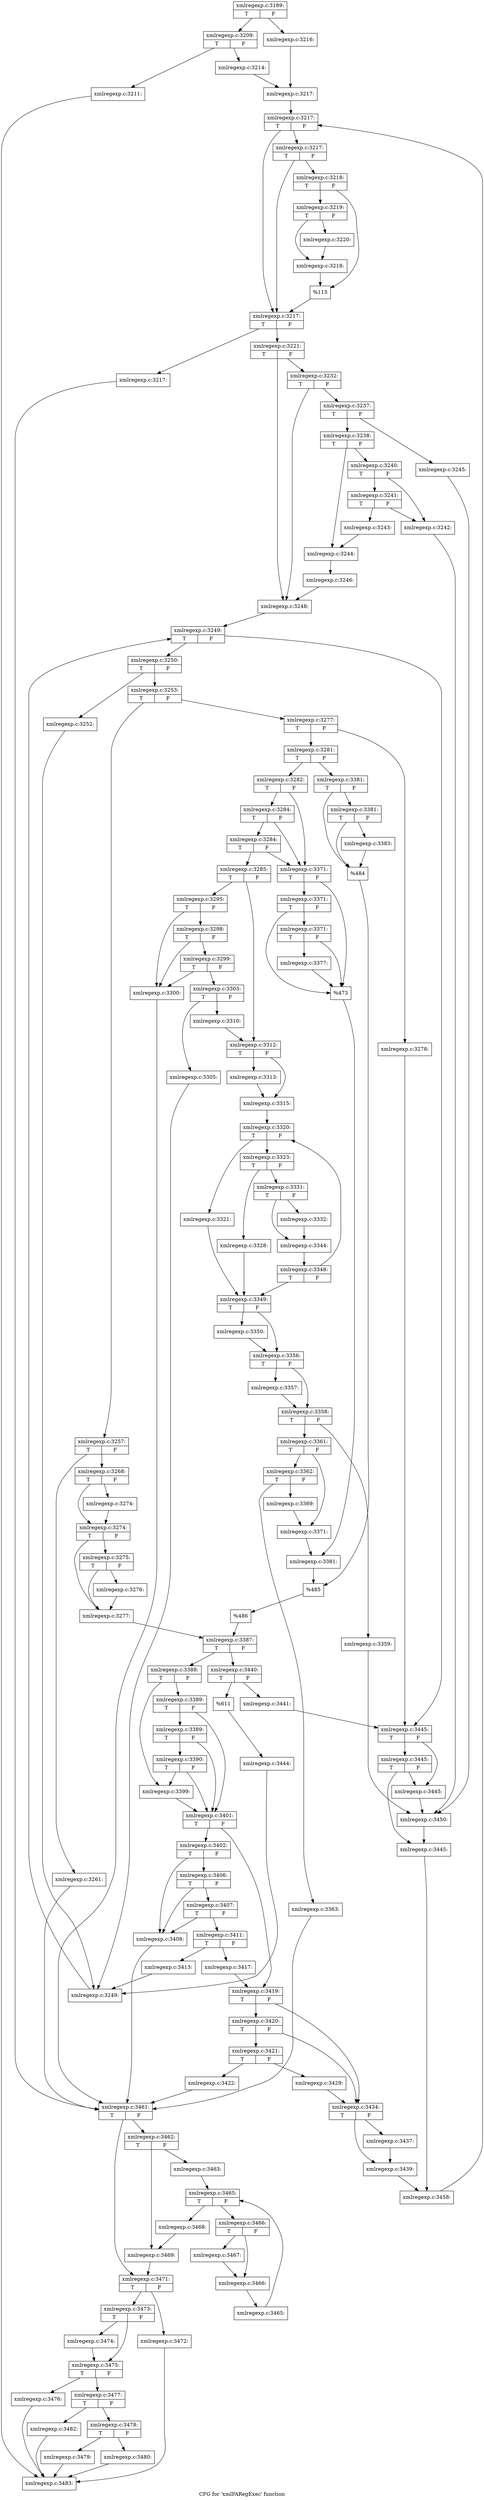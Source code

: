 digraph "CFG for 'xmlFARegExec' function" {
	label="CFG for 'xmlFARegExec' function";

	Node0x4383250 [shape=record,label="{xmlregexp.c:3189:|{<s0>T|<s1>F}}"];
	Node0x4383250 -> Node0x43b4a50;
	Node0x4383250 -> Node0x43b4af0;
	Node0x43b4a50 [shape=record,label="{xmlregexp.c:3209:|{<s0>T|<s1>F}}"];
	Node0x43b4a50 -> Node0x43b5640;
	Node0x43b4a50 -> Node0x43b5690;
	Node0x43b5640 [shape=record,label="{xmlregexp.c:3211:}"];
	Node0x43b5640 -> Node0x43a9040;
	Node0x43b5690 [shape=record,label="{xmlregexp.c:3214:}"];
	Node0x43b5690 -> Node0x43b4aa0;
	Node0x43b4af0 [shape=record,label="{xmlregexp.c:3216:}"];
	Node0x43b4af0 -> Node0x43b4aa0;
	Node0x43b4aa0 [shape=record,label="{xmlregexp.c:3217:}"];
	Node0x43b4aa0 -> Node0x43b69f0;
	Node0x43b69f0 [shape=record,label="{xmlregexp.c:3217:|{<s0>T|<s1>F}}"];
	Node0x43b69f0 -> Node0x43b6cf0;
	Node0x43b69f0 -> Node0x43b6c50;
	Node0x43b6cf0 [shape=record,label="{xmlregexp.c:3217:|{<s0>T|<s1>F}}"];
	Node0x43b6cf0 -> Node0x43b6ca0;
	Node0x43b6cf0 -> Node0x43b6c50;
	Node0x43b6ca0 [shape=record,label="{xmlregexp.c:3218:|{<s0>T|<s1>F}}"];
	Node0x43b6ca0 -> Node0x43b73e0;
	Node0x43b6ca0 -> Node0x43b7430;
	Node0x43b7430 [shape=record,label="{xmlregexp.c:3219:|{<s0>T|<s1>F}}"];
	Node0x43b7430 -> Node0x43b7c80;
	Node0x43b7430 -> Node0x43b7c30;
	Node0x43b7c80 [shape=record,label="{xmlregexp.c:3220:}"];
	Node0x43b7c80 -> Node0x43b7c30;
	Node0x43b7c30 [shape=record,label="{xmlregexp.c:3218:}"];
	Node0x43b7c30 -> Node0x43b73e0;
	Node0x43b73e0 [shape=record,label="{%115}"];
	Node0x43b73e0 -> Node0x43b6c50;
	Node0x43b6c50 [shape=record,label="{xmlregexp.c:3217:|{<s0>T|<s1>F}}"];
	Node0x43b6c50 -> Node0x43b7360;
	Node0x43b6c50 -> Node0x43b6bd0;
	Node0x43b7360 [shape=record,label="{xmlregexp.c:3221:|{<s0>T|<s1>F}}"];
	Node0x43b7360 -> Node0x43b8f90;
	Node0x43b7360 -> Node0x43b8f40;
	Node0x43b8f90 [shape=record,label="{xmlregexp.c:3232:|{<s0>T|<s1>F}}"];
	Node0x43b8f90 -> Node0x43b8ef0;
	Node0x43b8f90 -> Node0x43b8f40;
	Node0x43b8ef0 [shape=record,label="{xmlregexp.c:3237:|{<s0>T|<s1>F}}"];
	Node0x43b8ef0 -> Node0x43b9af0;
	Node0x43b8ef0 -> Node0x43b9b90;
	Node0x43b9af0 [shape=record,label="{xmlregexp.c:3238:|{<s0>T|<s1>F}}"];
	Node0x43b9af0 -> Node0x43ba930;
	Node0x43b9af0 -> Node0x43ba980;
	Node0x43ba930 [shape=record,label="{xmlregexp.c:3240:|{<s0>T|<s1>F}}"];
	Node0x43ba930 -> Node0x43bb150;
	Node0x43ba930 -> Node0x43bb0b0;
	Node0x43bb150 [shape=record,label="{xmlregexp.c:3241:|{<s0>T|<s1>F}}"];
	Node0x43bb150 -> Node0x43bb100;
	Node0x43bb150 -> Node0x43bb0b0;
	Node0x43bb0b0 [shape=record,label="{xmlregexp.c:3242:}"];
	Node0x43bb0b0 -> Node0x43bb7a0;
	Node0x43bb100 [shape=record,label="{xmlregexp.c:3243:}"];
	Node0x43bb100 -> Node0x43ba980;
	Node0x43ba980 [shape=record,label="{xmlregexp.c:3244:}"];
	Node0x43ba980 -> Node0x43b9b40;
	Node0x43b9b90 [shape=record,label="{xmlregexp.c:3245:}"];
	Node0x43b9b90 -> Node0x43bb7a0;
	Node0x43b9b40 [shape=record,label="{xmlregexp.c:3246:}"];
	Node0x43b9b40 -> Node0x43b8f40;
	Node0x43b8f40 [shape=record,label="{xmlregexp.c:3248:}"];
	Node0x43b8f40 -> Node0x43bc820;
	Node0x43bc820 [shape=record,label="{xmlregexp.c:3249:|{<s0>T|<s1>F}}"];
	Node0x43bc820 -> Node0x43bcb00;
	Node0x43bc820 -> Node0x43bc790;
	Node0x43bcb00 [shape=record,label="{xmlregexp.c:3250:|{<s0>T|<s1>F}}"];
	Node0x43bcb00 -> Node0x43bd800;
	Node0x43bcb00 -> Node0x43bd850;
	Node0x43bd800 [shape=record,label="{xmlregexp.c:3252:}"];
	Node0x43bd800 -> Node0x43bca70;
	Node0x43bd850 [shape=record,label="{xmlregexp.c:3253:|{<s0>T|<s1>F}}"];
	Node0x43bd850 -> Node0x43be1f0;
	Node0x43bd850 -> Node0x43be290;
	Node0x43be1f0 [shape=record,label="{xmlregexp.c:3257:|{<s0>T|<s1>F}}"];
	Node0x43be1f0 -> Node0x43bed20;
	Node0x43be1f0 -> Node0x43bed70;
	Node0x43bed20 [shape=record,label="{xmlregexp.c:3261:}"];
	Node0x43bed20 -> Node0x43bf3a0;
	Node0x43bed70 [shape=record,label="{xmlregexp.c:3268:|{<s0>T|<s1>F}}"];
	Node0x43bed70 -> Node0x43c0250;
	Node0x43bed70 -> Node0x43c0200;
	Node0x43c0250 [shape=record,label="{xmlregexp.c:3274:}"];
	Node0x43c0250 -> Node0x43c0200;
	Node0x43c0200 [shape=record,label="{xmlregexp.c:3274:|{<s0>T|<s1>F}}"];
	Node0x43c0200 -> Node0x43c0c90;
	Node0x43c0200 -> Node0x43c0c40;
	Node0x43c0c90 [shape=record,label="{xmlregexp.c:3275:|{<s0>T|<s1>F}}"];
	Node0x43c0c90 -> Node0x43c0bf0;
	Node0x43c0c90 -> Node0x43c0c40;
	Node0x43c0bf0 [shape=record,label="{xmlregexp.c:3276:}"];
	Node0x43c0bf0 -> Node0x43c0c40;
	Node0x43c0c40 [shape=record,label="{xmlregexp.c:3277:}"];
	Node0x43c0c40 -> Node0x43be240;
	Node0x43be290 [shape=record,label="{xmlregexp.c:3277:|{<s0>T|<s1>F}}"];
	Node0x43be290 -> Node0x43c16d0;
	Node0x43be290 -> Node0x43c1770;
	Node0x43c16d0 [shape=record,label="{xmlregexp.c:3278:}"];
	Node0x43c16d0 -> Node0x43bc790;
	Node0x43c1770 [shape=record,label="{xmlregexp.c:3281:|{<s0>T|<s1>F}}"];
	Node0x43c1770 -> Node0x43c1fc0;
	Node0x43c1770 -> Node0x43c2060;
	Node0x43c1fc0 [shape=record,label="{xmlregexp.c:3282:|{<s0>T|<s1>F}}"];
	Node0x43c1fc0 -> Node0x43c3b60;
	Node0x43c1fc0 -> Node0x43c3ac0;
	Node0x43c3b60 [shape=record,label="{xmlregexp.c:3284:|{<s0>T|<s1>F}}"];
	Node0x43c3b60 -> Node0x43c3b10;
	Node0x43c3b60 -> Node0x43c3ac0;
	Node0x43c3b10 [shape=record,label="{xmlregexp.c:3284:|{<s0>T|<s1>F}}"];
	Node0x43c3b10 -> Node0x43c3670;
	Node0x43c3b10 -> Node0x43c3ac0;
	Node0x43c3670 [shape=record,label="{xmlregexp.c:3285:|{<s0>T|<s1>F}}"];
	Node0x43c3670 -> Node0x43c4a80;
	Node0x43c3670 -> Node0x43c4ad0;
	Node0x43c4a80 [shape=record,label="{xmlregexp.c:3295:|{<s0>T|<s1>F}}"];
	Node0x43c4a80 -> Node0x43c5210;
	Node0x43c4a80 -> Node0x43c5330;
	Node0x43c5330 [shape=record,label="{xmlregexp.c:3298:|{<s0>T|<s1>F}}"];
	Node0x43c5330 -> Node0x43c5210;
	Node0x43c5330 -> Node0x43c52b0;
	Node0x43c52b0 [shape=record,label="{xmlregexp.c:3299:|{<s0>T|<s1>F}}"];
	Node0x43c52b0 -> Node0x43c5210;
	Node0x43c52b0 -> Node0x43c5260;
	Node0x43c5210 [shape=record,label="{xmlregexp.c:3300:}"];
	Node0x43c5210 -> Node0x43bf3a0;
	Node0x43c5260 [shape=record,label="{xmlregexp.c:3303:|{<s0>T|<s1>F}}"];
	Node0x43c5260 -> Node0x43c6910;
	Node0x43c5260 -> Node0x43c6960;
	Node0x43c6910 [shape=record,label="{xmlregexp.c:3305:}"];
	Node0x43c6910 -> Node0x43bca70;
	Node0x43c6960 [shape=record,label="{xmlregexp.c:3310:}"];
	Node0x43c6960 -> Node0x43c4ad0;
	Node0x43c4ad0 [shape=record,label="{xmlregexp.c:3312:|{<s0>T|<s1>F}}"];
	Node0x43c4ad0 -> Node0x43c7990;
	Node0x43c4ad0 -> Node0x43c79e0;
	Node0x43c7990 [shape=record,label="{xmlregexp.c:3313:}"];
	Node0x43c7990 -> Node0x43c79e0;
	Node0x43c79e0 [shape=record,label="{xmlregexp.c:3315:}"];
	Node0x43c79e0 -> Node0x43c8680;
	Node0x43c8680 [shape=record,label="{xmlregexp.c:3320:|{<s0>T|<s1>F}}"];
	Node0x43c8680 -> Node0x43c88f0;
	Node0x43c8680 -> Node0x43c8940;
	Node0x43c88f0 [shape=record,label="{xmlregexp.c:3321:}"];
	Node0x43c88f0 -> Node0x43c85e0;
	Node0x43c8940 [shape=record,label="{xmlregexp.c:3323:|{<s0>T|<s1>F}}"];
	Node0x43c8940 -> Node0x43c9280;
	Node0x43c8940 -> Node0x43c92d0;
	Node0x43c9280 [shape=record,label="{xmlregexp.c:3328:}"];
	Node0x43c9280 -> Node0x43c85e0;
	Node0x43c92d0 [shape=record,label="{xmlregexp.c:3331:|{<s0>T|<s1>F}}"];
	Node0x43c92d0 -> Node0x426fc00;
	Node0x43c92d0 -> Node0x426fc50;
	Node0x426fc00 [shape=record,label="{xmlregexp.c:3332:}"];
	Node0x426fc00 -> Node0x426fc50;
	Node0x426fc50 [shape=record,label="{xmlregexp.c:3344:}"];
	Node0x426fc50 -> Node0x43c8630;
	Node0x43c8630 [shape=record,label="{xmlregexp.c:3348:|{<s0>T|<s1>F}}"];
	Node0x43c8630 -> Node0x43c8680;
	Node0x43c8630 -> Node0x43c85e0;
	Node0x43c85e0 [shape=record,label="{xmlregexp.c:3349:|{<s0>T|<s1>F}}"];
	Node0x43c85e0 -> Node0x4272780;
	Node0x43c85e0 -> Node0x42727d0;
	Node0x4272780 [shape=record,label="{xmlregexp.c:3350:}"];
	Node0x4272780 -> Node0x42727d0;
	Node0x42727d0 [shape=record,label="{xmlregexp.c:3356:|{<s0>T|<s1>F}}"];
	Node0x42727d0 -> Node0x4272ec0;
	Node0x42727d0 -> Node0x4272f10;
	Node0x4272ec0 [shape=record,label="{xmlregexp.c:3357:}"];
	Node0x4272ec0 -> Node0x4272f10;
	Node0x4272f10 [shape=record,label="{xmlregexp.c:3358:|{<s0>T|<s1>F}}"];
	Node0x4272f10 -> Node0x42733a0;
	Node0x4272f10 -> Node0x42733f0;
	Node0x42733a0 [shape=record,label="{xmlregexp.c:3359:}"];
	Node0x42733a0 -> Node0x43bb7a0;
	Node0x42733f0 [shape=record,label="{xmlregexp.c:3361:|{<s0>T|<s1>F}}"];
	Node0x42733f0 -> Node0x4273870;
	Node0x42733f0 -> Node0x42738c0;
	Node0x4273870 [shape=record,label="{xmlregexp.c:3362:|{<s0>T|<s1>F}}"];
	Node0x4273870 -> Node0x4273db0;
	Node0x4273870 -> Node0x4273e00;
	Node0x4273db0 [shape=record,label="{xmlregexp.c:3363:}"];
	Node0x4273db0 -> Node0x43bf3a0;
	Node0x4273e00 [shape=record,label="{xmlregexp.c:3369:}"];
	Node0x4273e00 -> Node0x42738c0;
	Node0x42738c0 [shape=record,label="{xmlregexp.c:3371:}"];
	Node0x42738c0 -> Node0x43c3a70;
	Node0x43c3ac0 [shape=record,label="{xmlregexp.c:3371:|{<s0>T|<s1>F}}"];
	Node0x43c3ac0 -> Node0x4274e90;
	Node0x43c3ac0 -> Node0x4274dc0;
	Node0x4274e90 [shape=record,label="{xmlregexp.c:3371:|{<s0>T|<s1>F}}"];
	Node0x4274e90 -> Node0x4274e10;
	Node0x4274e90 -> Node0x4274dc0;
	Node0x4274e10 [shape=record,label="{xmlregexp.c:3371:|{<s0>T|<s1>F}}"];
	Node0x4274e10 -> Node0x4274d70;
	Node0x4274e10 -> Node0x4274dc0;
	Node0x4274d70 [shape=record,label="{xmlregexp.c:3377:}"];
	Node0x4274d70 -> Node0x4274dc0;
	Node0x4274dc0 [shape=record,label="{%473}"];
	Node0x4274dc0 -> Node0x43c3a70;
	Node0x43c3a70 [shape=record,label="{xmlregexp.c:3381:}"];
	Node0x43c3a70 -> Node0x43c2010;
	Node0x43c2060 [shape=record,label="{xmlregexp.c:3381:|{<s0>T|<s1>F}}"];
	Node0x43c2060 -> Node0x4276020;
	Node0x43c2060 -> Node0x4275fd0;
	Node0x4276020 [shape=record,label="{xmlregexp.c:3381:|{<s0>T|<s1>F}}"];
	Node0x4276020 -> Node0x4275f80;
	Node0x4276020 -> Node0x4275fd0;
	Node0x4275f80 [shape=record,label="{xmlregexp.c:3383:}"];
	Node0x4275f80 -> Node0x4275fd0;
	Node0x4275fd0 [shape=record,label="{%484}"];
	Node0x4275fd0 -> Node0x43c2010;
	Node0x43c2010 [shape=record,label="{%485}"];
	Node0x43c2010 -> Node0x43c1720;
	Node0x43c1720 [shape=record,label="{%486}"];
	Node0x43c1720 -> Node0x43be240;
	Node0x43be240 [shape=record,label="{xmlregexp.c:3387:|{<s0>T|<s1>F}}"];
	Node0x43be240 -> Node0x4276f40;
	Node0x43be240 -> Node0x4276fe0;
	Node0x4276f40 [shape=record,label="{xmlregexp.c:3388:|{<s0>T|<s1>F}}"];
	Node0x4276f40 -> Node0x42773a0;
	Node0x4276f40 -> Node0x4277440;
	Node0x4277440 [shape=record,label="{xmlregexp.c:3389:|{<s0>T|<s1>F}}"];
	Node0x4277440 -> Node0x4277870;
	Node0x4277440 -> Node0x42773f0;
	Node0x4277870 [shape=record,label="{xmlregexp.c:3389:|{<s0>T|<s1>F}}"];
	Node0x4277870 -> Node0x42777f0;
	Node0x4277870 -> Node0x42773f0;
	Node0x42777f0 [shape=record,label="{xmlregexp.c:3390:|{<s0>T|<s1>F}}"];
	Node0x42777f0 -> Node0x42773a0;
	Node0x42777f0 -> Node0x42773f0;
	Node0x42773a0 [shape=record,label="{xmlregexp.c:3399:}"];
	Node0x42773a0 -> Node0x42773f0;
	Node0x42773f0 [shape=record,label="{xmlregexp.c:3401:|{<s0>T|<s1>F}}"];
	Node0x42773f0 -> Node0x4278810;
	Node0x42773f0 -> Node0x4278860;
	Node0x4278810 [shape=record,label="{xmlregexp.c:3402:|{<s0>T|<s1>F}}"];
	Node0x4278810 -> Node0x4279020;
	Node0x4278810 -> Node0x4279140;
	Node0x4279140 [shape=record,label="{xmlregexp.c:3406:|{<s0>T|<s1>F}}"];
	Node0x4279140 -> Node0x4279020;
	Node0x4279140 -> Node0x42790c0;
	Node0x42790c0 [shape=record,label="{xmlregexp.c:3407:|{<s0>T|<s1>F}}"];
	Node0x42790c0 -> Node0x4279020;
	Node0x42790c0 -> Node0x4279070;
	Node0x4279020 [shape=record,label="{xmlregexp.c:3408:}"];
	Node0x4279020 -> Node0x43bf3a0;
	Node0x4279070 [shape=record,label="{xmlregexp.c:3411:|{<s0>T|<s1>F}}"];
	Node0x4279070 -> Node0x427a7a0;
	Node0x4279070 -> Node0x427a7f0;
	Node0x427a7a0 [shape=record,label="{xmlregexp.c:3413:}"];
	Node0x427a7a0 -> Node0x43bca70;
	Node0x427a7f0 [shape=record,label="{xmlregexp.c:3417:}"];
	Node0x427a7f0 -> Node0x4278860;
	Node0x4278860 [shape=record,label="{xmlregexp.c:3419:|{<s0>T|<s1>F}}"];
	Node0x4278860 -> Node0x427b900;
	Node0x4278860 -> Node0x427b8b0;
	Node0x427b900 [shape=record,label="{xmlregexp.c:3420:|{<s0>T|<s1>F}}"];
	Node0x427b900 -> Node0x427b860;
	Node0x427b900 -> Node0x427b8b0;
	Node0x427b860 [shape=record,label="{xmlregexp.c:3421:|{<s0>T|<s1>F}}"];
	Node0x427b860 -> Node0x427c150;
	Node0x427b860 -> Node0x427c1a0;
	Node0x427c150 [shape=record,label="{xmlregexp.c:3422:}"];
	Node0x427c150 -> Node0x43bf3a0;
	Node0x427c1a0 [shape=record,label="{xmlregexp.c:3429:}"];
	Node0x427c1a0 -> Node0x427b8b0;
	Node0x427b8b0 [shape=record,label="{xmlregexp.c:3434:|{<s0>T|<s1>F}}"];
	Node0x427b8b0 -> Node0x427d8f0;
	Node0x427b8b0 -> Node0x427d940;
	Node0x427d8f0 [shape=record,label="{xmlregexp.c:3437:}"];
	Node0x427d8f0 -> Node0x427d940;
	Node0x427d940 [shape=record,label="{xmlregexp.c:3439:}"];
	Node0x427d940 -> Node0x427e1d0;
	Node0x4276fe0 [shape=record,label="{xmlregexp.c:3440:|{<s0>T|<s1>F}}"];
	Node0x4276fe0 -> Node0x427e380;
	Node0x4276fe0 -> Node0x427e3d0;
	Node0x427e380 [shape=record,label="{xmlregexp.c:3441:}"];
	Node0x427e380 -> Node0x43bc790;
	Node0x427e3d0 [shape=record,label="{%611}"];
	Node0x427e3d0 -> Node0x4276f90;
	Node0x4276f90 [shape=record,label="{xmlregexp.c:3444:}"];
	Node0x4276f90 -> Node0x43bca70;
	Node0x43bca70 [shape=record,label="{xmlregexp.c:3249:}"];
	Node0x43bca70 -> Node0x43bc820;
	Node0x43bc790 [shape=record,label="{xmlregexp.c:3445:|{<s0>T|<s1>F}}"];
	Node0x43bc790 -> Node0x427ef90;
	Node0x43bc790 -> Node0x427f030;
	Node0x427f030 [shape=record,label="{xmlregexp.c:3445:|{<s0>T|<s1>F}}"];
	Node0x427f030 -> Node0x427ef90;
	Node0x427f030 -> Node0x427efe0;
	Node0x427ef90 [shape=record,label="{xmlregexp.c:3445:}"];
	Node0x427ef90 -> Node0x43bb7a0;
	Node0x43bb7a0 [shape=record,label="{xmlregexp.c:3450:}"];
	Node0x43bb7a0 -> Node0x427efe0;
	Node0x427efe0 [shape=record,label="{xmlregexp.c:3445:}"];
	Node0x427efe0 -> Node0x427e1d0;
	Node0x427e1d0 [shape=record,label="{xmlregexp.c:3458:}"];
	Node0x427e1d0 -> Node0x43b69f0;
	Node0x43b6bd0 [shape=record,label="{xmlregexp.c:3217:}"];
	Node0x43b6bd0 -> Node0x43bf3a0;
	Node0x43bf3a0 [shape=record,label="{xmlregexp.c:3461:|{<s0>T|<s1>F}}"];
	Node0x43bf3a0 -> Node0x427ffe0;
	Node0x43bf3a0 -> Node0x4280030;
	Node0x427ffe0 [shape=record,label="{xmlregexp.c:3462:|{<s0>T|<s1>F}}"];
	Node0x427ffe0 -> Node0x4280520;
	Node0x427ffe0 -> Node0x4280570;
	Node0x4280520 [shape=record,label="{xmlregexp.c:3463:}"];
	Node0x4280520 -> Node0x4280e00;
	Node0x4280e00 [shape=record,label="{xmlregexp.c:3465:|{<s0>T|<s1>F}}"];
	Node0x4280e00 -> Node0x4281080;
	Node0x4280e00 -> Node0x4280c60;
	Node0x4281080 [shape=record,label="{xmlregexp.c:3466:|{<s0>T|<s1>F}}"];
	Node0x4281080 -> Node0x42814e0;
	Node0x4281080 -> Node0x4281530;
	Node0x42814e0 [shape=record,label="{xmlregexp.c:3467:}"];
	Node0x42814e0 -> Node0x4281530;
	Node0x4281530 [shape=record,label="{xmlregexp.c:3466:}"];
	Node0x4281530 -> Node0x4280ff0;
	Node0x4280ff0 [shape=record,label="{xmlregexp.c:3465:}"];
	Node0x4280ff0 -> Node0x4280e00;
	Node0x4280c60 [shape=record,label="{xmlregexp.c:3468:}"];
	Node0x4280c60 -> Node0x4280570;
	Node0x4280570 [shape=record,label="{xmlregexp.c:3469:}"];
	Node0x4280570 -> Node0x4280030;
	Node0x4280030 [shape=record,label="{xmlregexp.c:3471:|{<s0>T|<s1>F}}"];
	Node0x4280030 -> Node0x42829a0;
	Node0x4280030 -> Node0x42829f0;
	Node0x42829a0 [shape=record,label="{xmlregexp.c:3472:}"];
	Node0x42829a0 -> Node0x43a9040;
	Node0x42829f0 [shape=record,label="{xmlregexp.c:3473:|{<s0>T|<s1>F}}"];
	Node0x42829f0 -> Node0x4282fe0;
	Node0x42829f0 -> Node0x4283030;
	Node0x4282fe0 [shape=record,label="{xmlregexp.c:3474:}"];
	Node0x4282fe0 -> Node0x4283030;
	Node0x4283030 [shape=record,label="{xmlregexp.c:3475:|{<s0>T|<s1>F}}"];
	Node0x4283030 -> Node0x4283820;
	Node0x4283030 -> Node0x4283870;
	Node0x4283820 [shape=record,label="{xmlregexp.c:3476:}"];
	Node0x4283820 -> Node0x43a9040;
	Node0x4283870 [shape=record,label="{xmlregexp.c:3477:|{<s0>T|<s1>F}}"];
	Node0x4283870 -> Node0x4283e30;
	Node0x4283870 -> Node0x4283e80;
	Node0x4283e30 [shape=record,label="{xmlregexp.c:3478:|{<s0>T|<s1>F}}"];
	Node0x4283e30 -> Node0x42843a0;
	Node0x4283e30 -> Node0x42843f0;
	Node0x42843a0 [shape=record,label="{xmlregexp.c:3479:}"];
	Node0x42843a0 -> Node0x43a9040;
	Node0x42843f0 [shape=record,label="{xmlregexp.c:3480:}"];
	Node0x42843f0 -> Node0x43a9040;
	Node0x4283e80 [shape=record,label="{xmlregexp.c:3482:}"];
	Node0x4283e80 -> Node0x43a9040;
	Node0x43a9040 [shape=record,label="{xmlregexp.c:3483:}"];
}
